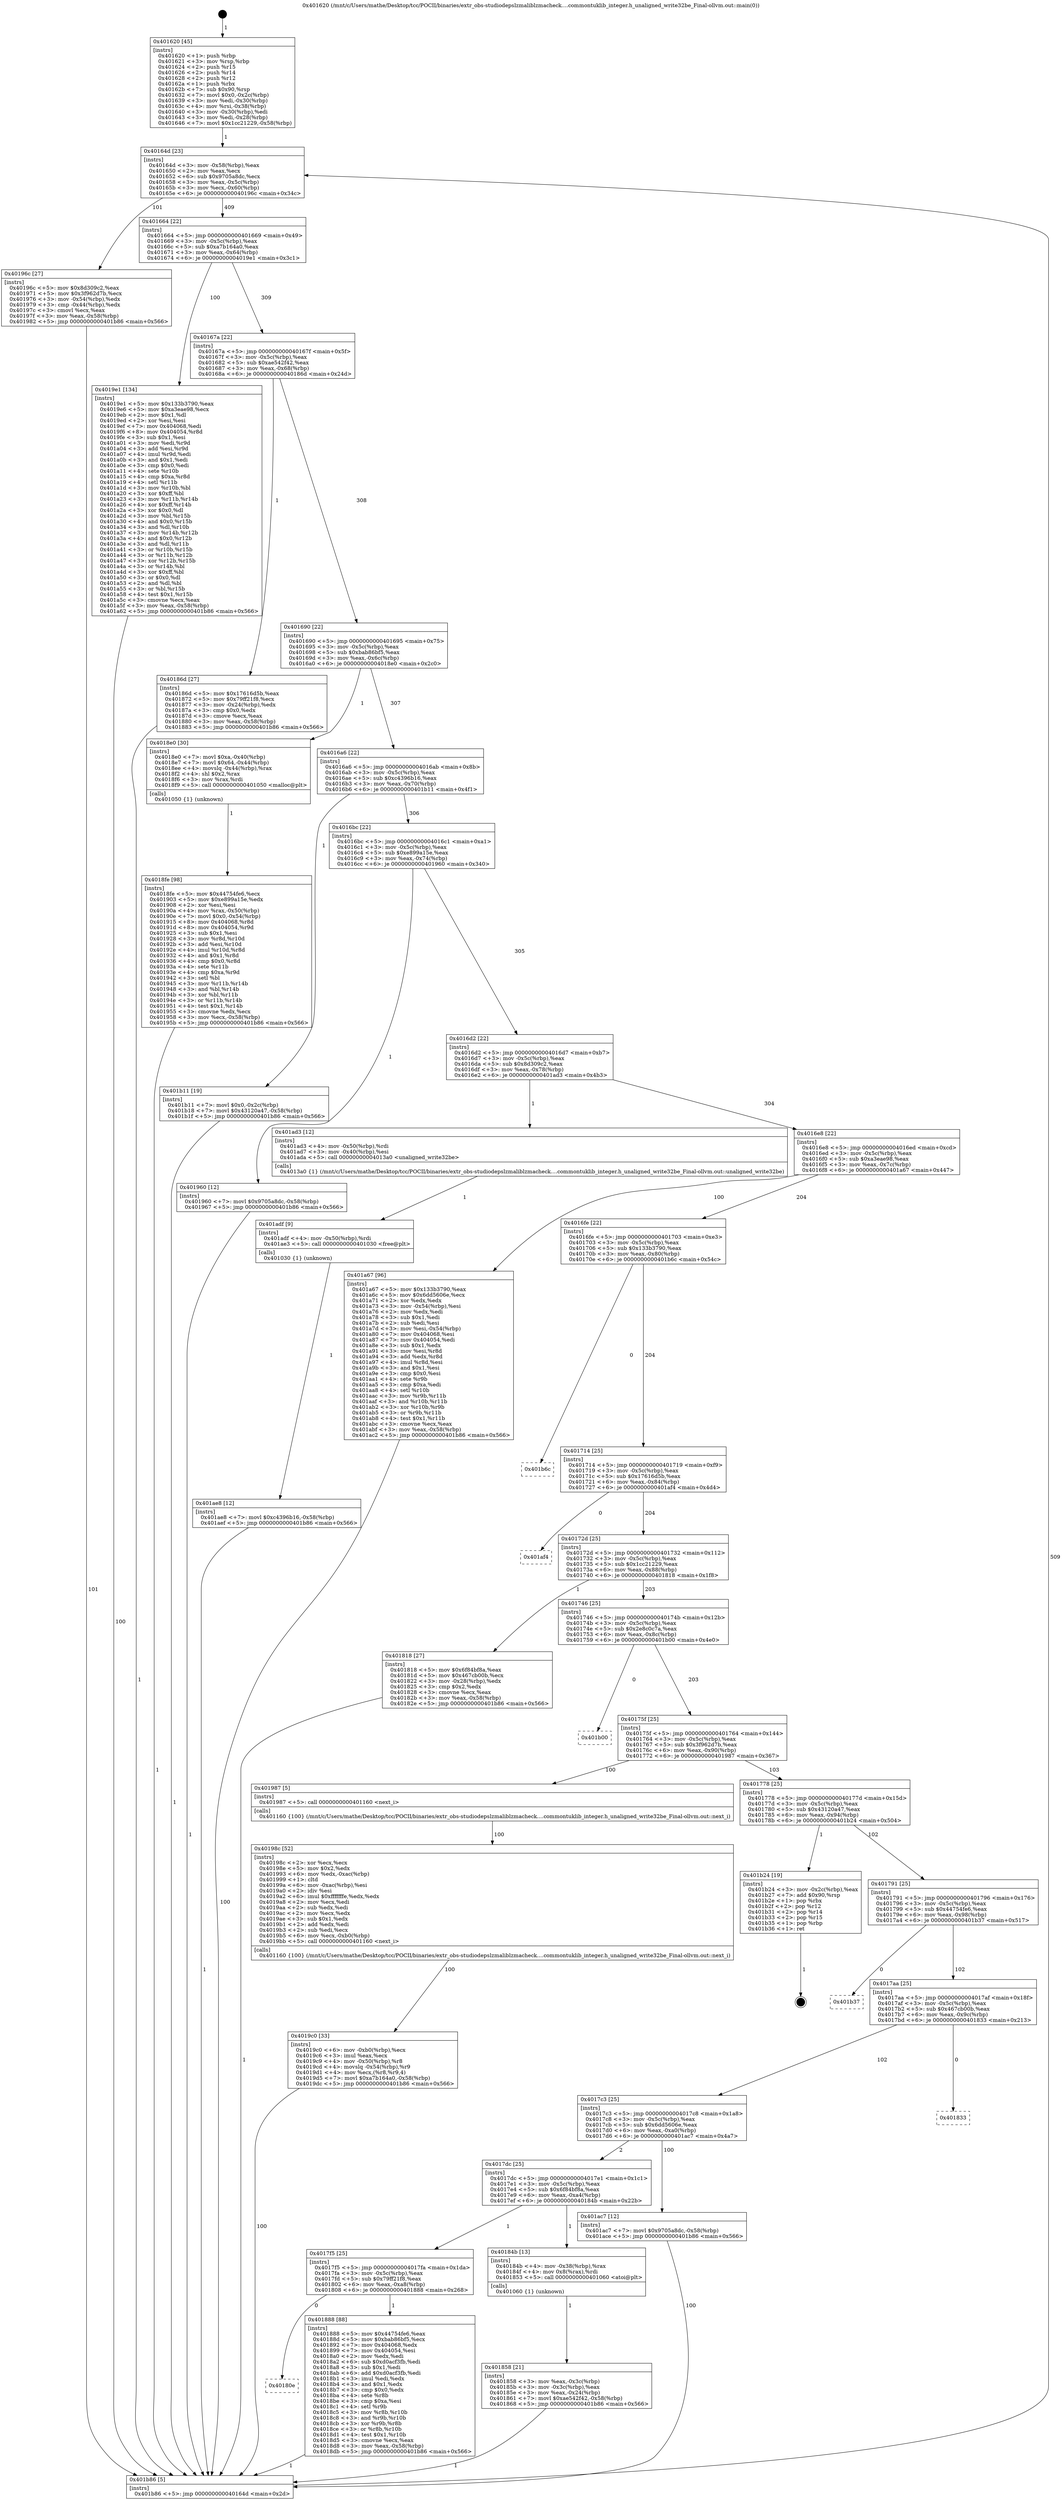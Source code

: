 digraph "0x401620" {
  label = "0x401620 (/mnt/c/Users/mathe/Desktop/tcc/POCII/binaries/extr_obs-studiodepslzmaliblzmacheck....commontuklib_integer.h_unaligned_write32be_Final-ollvm.out::main(0))"
  labelloc = "t"
  node[shape=record]

  Entry [label="",width=0.3,height=0.3,shape=circle,fillcolor=black,style=filled]
  "0x40164d" [label="{
     0x40164d [23]\l
     | [instrs]\l
     &nbsp;&nbsp;0x40164d \<+3\>: mov -0x58(%rbp),%eax\l
     &nbsp;&nbsp;0x401650 \<+2\>: mov %eax,%ecx\l
     &nbsp;&nbsp;0x401652 \<+6\>: sub $0x9705a8dc,%ecx\l
     &nbsp;&nbsp;0x401658 \<+3\>: mov %eax,-0x5c(%rbp)\l
     &nbsp;&nbsp;0x40165b \<+3\>: mov %ecx,-0x60(%rbp)\l
     &nbsp;&nbsp;0x40165e \<+6\>: je 000000000040196c \<main+0x34c\>\l
  }"]
  "0x40196c" [label="{
     0x40196c [27]\l
     | [instrs]\l
     &nbsp;&nbsp;0x40196c \<+5\>: mov $0x8d309c2,%eax\l
     &nbsp;&nbsp;0x401971 \<+5\>: mov $0x3f962d7b,%ecx\l
     &nbsp;&nbsp;0x401976 \<+3\>: mov -0x54(%rbp),%edx\l
     &nbsp;&nbsp;0x401979 \<+3\>: cmp -0x44(%rbp),%edx\l
     &nbsp;&nbsp;0x40197c \<+3\>: cmovl %ecx,%eax\l
     &nbsp;&nbsp;0x40197f \<+3\>: mov %eax,-0x58(%rbp)\l
     &nbsp;&nbsp;0x401982 \<+5\>: jmp 0000000000401b86 \<main+0x566\>\l
  }"]
  "0x401664" [label="{
     0x401664 [22]\l
     | [instrs]\l
     &nbsp;&nbsp;0x401664 \<+5\>: jmp 0000000000401669 \<main+0x49\>\l
     &nbsp;&nbsp;0x401669 \<+3\>: mov -0x5c(%rbp),%eax\l
     &nbsp;&nbsp;0x40166c \<+5\>: sub $0xa7b164a0,%eax\l
     &nbsp;&nbsp;0x401671 \<+3\>: mov %eax,-0x64(%rbp)\l
     &nbsp;&nbsp;0x401674 \<+6\>: je 00000000004019e1 \<main+0x3c1\>\l
  }"]
  Exit [label="",width=0.3,height=0.3,shape=circle,fillcolor=black,style=filled,peripheries=2]
  "0x4019e1" [label="{
     0x4019e1 [134]\l
     | [instrs]\l
     &nbsp;&nbsp;0x4019e1 \<+5\>: mov $0x133b3790,%eax\l
     &nbsp;&nbsp;0x4019e6 \<+5\>: mov $0xa3eae98,%ecx\l
     &nbsp;&nbsp;0x4019eb \<+2\>: mov $0x1,%dl\l
     &nbsp;&nbsp;0x4019ed \<+2\>: xor %esi,%esi\l
     &nbsp;&nbsp;0x4019ef \<+7\>: mov 0x404068,%edi\l
     &nbsp;&nbsp;0x4019f6 \<+8\>: mov 0x404054,%r8d\l
     &nbsp;&nbsp;0x4019fe \<+3\>: sub $0x1,%esi\l
     &nbsp;&nbsp;0x401a01 \<+3\>: mov %edi,%r9d\l
     &nbsp;&nbsp;0x401a04 \<+3\>: add %esi,%r9d\l
     &nbsp;&nbsp;0x401a07 \<+4\>: imul %r9d,%edi\l
     &nbsp;&nbsp;0x401a0b \<+3\>: and $0x1,%edi\l
     &nbsp;&nbsp;0x401a0e \<+3\>: cmp $0x0,%edi\l
     &nbsp;&nbsp;0x401a11 \<+4\>: sete %r10b\l
     &nbsp;&nbsp;0x401a15 \<+4\>: cmp $0xa,%r8d\l
     &nbsp;&nbsp;0x401a19 \<+4\>: setl %r11b\l
     &nbsp;&nbsp;0x401a1d \<+3\>: mov %r10b,%bl\l
     &nbsp;&nbsp;0x401a20 \<+3\>: xor $0xff,%bl\l
     &nbsp;&nbsp;0x401a23 \<+3\>: mov %r11b,%r14b\l
     &nbsp;&nbsp;0x401a26 \<+4\>: xor $0xff,%r14b\l
     &nbsp;&nbsp;0x401a2a \<+3\>: xor $0x0,%dl\l
     &nbsp;&nbsp;0x401a2d \<+3\>: mov %bl,%r15b\l
     &nbsp;&nbsp;0x401a30 \<+4\>: and $0x0,%r15b\l
     &nbsp;&nbsp;0x401a34 \<+3\>: and %dl,%r10b\l
     &nbsp;&nbsp;0x401a37 \<+3\>: mov %r14b,%r12b\l
     &nbsp;&nbsp;0x401a3a \<+4\>: and $0x0,%r12b\l
     &nbsp;&nbsp;0x401a3e \<+3\>: and %dl,%r11b\l
     &nbsp;&nbsp;0x401a41 \<+3\>: or %r10b,%r15b\l
     &nbsp;&nbsp;0x401a44 \<+3\>: or %r11b,%r12b\l
     &nbsp;&nbsp;0x401a47 \<+3\>: xor %r12b,%r15b\l
     &nbsp;&nbsp;0x401a4a \<+3\>: or %r14b,%bl\l
     &nbsp;&nbsp;0x401a4d \<+3\>: xor $0xff,%bl\l
     &nbsp;&nbsp;0x401a50 \<+3\>: or $0x0,%dl\l
     &nbsp;&nbsp;0x401a53 \<+2\>: and %dl,%bl\l
     &nbsp;&nbsp;0x401a55 \<+3\>: or %bl,%r15b\l
     &nbsp;&nbsp;0x401a58 \<+4\>: test $0x1,%r15b\l
     &nbsp;&nbsp;0x401a5c \<+3\>: cmovne %ecx,%eax\l
     &nbsp;&nbsp;0x401a5f \<+3\>: mov %eax,-0x58(%rbp)\l
     &nbsp;&nbsp;0x401a62 \<+5\>: jmp 0000000000401b86 \<main+0x566\>\l
  }"]
  "0x40167a" [label="{
     0x40167a [22]\l
     | [instrs]\l
     &nbsp;&nbsp;0x40167a \<+5\>: jmp 000000000040167f \<main+0x5f\>\l
     &nbsp;&nbsp;0x40167f \<+3\>: mov -0x5c(%rbp),%eax\l
     &nbsp;&nbsp;0x401682 \<+5\>: sub $0xae542f42,%eax\l
     &nbsp;&nbsp;0x401687 \<+3\>: mov %eax,-0x68(%rbp)\l
     &nbsp;&nbsp;0x40168a \<+6\>: je 000000000040186d \<main+0x24d\>\l
  }"]
  "0x401ae8" [label="{
     0x401ae8 [12]\l
     | [instrs]\l
     &nbsp;&nbsp;0x401ae8 \<+7\>: movl $0xc4396b16,-0x58(%rbp)\l
     &nbsp;&nbsp;0x401aef \<+5\>: jmp 0000000000401b86 \<main+0x566\>\l
  }"]
  "0x40186d" [label="{
     0x40186d [27]\l
     | [instrs]\l
     &nbsp;&nbsp;0x40186d \<+5\>: mov $0x17616d5b,%eax\l
     &nbsp;&nbsp;0x401872 \<+5\>: mov $0x79ff21f8,%ecx\l
     &nbsp;&nbsp;0x401877 \<+3\>: mov -0x24(%rbp),%edx\l
     &nbsp;&nbsp;0x40187a \<+3\>: cmp $0x0,%edx\l
     &nbsp;&nbsp;0x40187d \<+3\>: cmove %ecx,%eax\l
     &nbsp;&nbsp;0x401880 \<+3\>: mov %eax,-0x58(%rbp)\l
     &nbsp;&nbsp;0x401883 \<+5\>: jmp 0000000000401b86 \<main+0x566\>\l
  }"]
  "0x401690" [label="{
     0x401690 [22]\l
     | [instrs]\l
     &nbsp;&nbsp;0x401690 \<+5\>: jmp 0000000000401695 \<main+0x75\>\l
     &nbsp;&nbsp;0x401695 \<+3\>: mov -0x5c(%rbp),%eax\l
     &nbsp;&nbsp;0x401698 \<+5\>: sub $0xbab86bf5,%eax\l
     &nbsp;&nbsp;0x40169d \<+3\>: mov %eax,-0x6c(%rbp)\l
     &nbsp;&nbsp;0x4016a0 \<+6\>: je 00000000004018e0 \<main+0x2c0\>\l
  }"]
  "0x401adf" [label="{
     0x401adf [9]\l
     | [instrs]\l
     &nbsp;&nbsp;0x401adf \<+4\>: mov -0x50(%rbp),%rdi\l
     &nbsp;&nbsp;0x401ae3 \<+5\>: call 0000000000401030 \<free@plt\>\l
     | [calls]\l
     &nbsp;&nbsp;0x401030 \{1\} (unknown)\l
  }"]
  "0x4018e0" [label="{
     0x4018e0 [30]\l
     | [instrs]\l
     &nbsp;&nbsp;0x4018e0 \<+7\>: movl $0xa,-0x40(%rbp)\l
     &nbsp;&nbsp;0x4018e7 \<+7\>: movl $0x64,-0x44(%rbp)\l
     &nbsp;&nbsp;0x4018ee \<+4\>: movslq -0x44(%rbp),%rax\l
     &nbsp;&nbsp;0x4018f2 \<+4\>: shl $0x2,%rax\l
     &nbsp;&nbsp;0x4018f6 \<+3\>: mov %rax,%rdi\l
     &nbsp;&nbsp;0x4018f9 \<+5\>: call 0000000000401050 \<malloc@plt\>\l
     | [calls]\l
     &nbsp;&nbsp;0x401050 \{1\} (unknown)\l
  }"]
  "0x4016a6" [label="{
     0x4016a6 [22]\l
     | [instrs]\l
     &nbsp;&nbsp;0x4016a6 \<+5\>: jmp 00000000004016ab \<main+0x8b\>\l
     &nbsp;&nbsp;0x4016ab \<+3\>: mov -0x5c(%rbp),%eax\l
     &nbsp;&nbsp;0x4016ae \<+5\>: sub $0xc4396b16,%eax\l
     &nbsp;&nbsp;0x4016b3 \<+3\>: mov %eax,-0x70(%rbp)\l
     &nbsp;&nbsp;0x4016b6 \<+6\>: je 0000000000401b11 \<main+0x4f1\>\l
  }"]
  "0x4019c0" [label="{
     0x4019c0 [33]\l
     | [instrs]\l
     &nbsp;&nbsp;0x4019c0 \<+6\>: mov -0xb0(%rbp),%ecx\l
     &nbsp;&nbsp;0x4019c6 \<+3\>: imul %eax,%ecx\l
     &nbsp;&nbsp;0x4019c9 \<+4\>: mov -0x50(%rbp),%r8\l
     &nbsp;&nbsp;0x4019cd \<+4\>: movslq -0x54(%rbp),%r9\l
     &nbsp;&nbsp;0x4019d1 \<+4\>: mov %ecx,(%r8,%r9,4)\l
     &nbsp;&nbsp;0x4019d5 \<+7\>: movl $0xa7b164a0,-0x58(%rbp)\l
     &nbsp;&nbsp;0x4019dc \<+5\>: jmp 0000000000401b86 \<main+0x566\>\l
  }"]
  "0x401b11" [label="{
     0x401b11 [19]\l
     | [instrs]\l
     &nbsp;&nbsp;0x401b11 \<+7\>: movl $0x0,-0x2c(%rbp)\l
     &nbsp;&nbsp;0x401b18 \<+7\>: movl $0x43120a47,-0x58(%rbp)\l
     &nbsp;&nbsp;0x401b1f \<+5\>: jmp 0000000000401b86 \<main+0x566\>\l
  }"]
  "0x4016bc" [label="{
     0x4016bc [22]\l
     | [instrs]\l
     &nbsp;&nbsp;0x4016bc \<+5\>: jmp 00000000004016c1 \<main+0xa1\>\l
     &nbsp;&nbsp;0x4016c1 \<+3\>: mov -0x5c(%rbp),%eax\l
     &nbsp;&nbsp;0x4016c4 \<+5\>: sub $0xe899a15e,%eax\l
     &nbsp;&nbsp;0x4016c9 \<+3\>: mov %eax,-0x74(%rbp)\l
     &nbsp;&nbsp;0x4016cc \<+6\>: je 0000000000401960 \<main+0x340\>\l
  }"]
  "0x40198c" [label="{
     0x40198c [52]\l
     | [instrs]\l
     &nbsp;&nbsp;0x40198c \<+2\>: xor %ecx,%ecx\l
     &nbsp;&nbsp;0x40198e \<+5\>: mov $0x2,%edx\l
     &nbsp;&nbsp;0x401993 \<+6\>: mov %edx,-0xac(%rbp)\l
     &nbsp;&nbsp;0x401999 \<+1\>: cltd\l
     &nbsp;&nbsp;0x40199a \<+6\>: mov -0xac(%rbp),%esi\l
     &nbsp;&nbsp;0x4019a0 \<+2\>: idiv %esi\l
     &nbsp;&nbsp;0x4019a2 \<+6\>: imul $0xfffffffe,%edx,%edx\l
     &nbsp;&nbsp;0x4019a8 \<+2\>: mov %ecx,%edi\l
     &nbsp;&nbsp;0x4019aa \<+2\>: sub %edx,%edi\l
     &nbsp;&nbsp;0x4019ac \<+2\>: mov %ecx,%edx\l
     &nbsp;&nbsp;0x4019ae \<+3\>: sub $0x1,%edx\l
     &nbsp;&nbsp;0x4019b1 \<+2\>: add %edx,%edi\l
     &nbsp;&nbsp;0x4019b3 \<+2\>: sub %edi,%ecx\l
     &nbsp;&nbsp;0x4019b5 \<+6\>: mov %ecx,-0xb0(%rbp)\l
     &nbsp;&nbsp;0x4019bb \<+5\>: call 0000000000401160 \<next_i\>\l
     | [calls]\l
     &nbsp;&nbsp;0x401160 \{100\} (/mnt/c/Users/mathe/Desktop/tcc/POCII/binaries/extr_obs-studiodepslzmaliblzmacheck....commontuklib_integer.h_unaligned_write32be_Final-ollvm.out::next_i)\l
  }"]
  "0x401960" [label="{
     0x401960 [12]\l
     | [instrs]\l
     &nbsp;&nbsp;0x401960 \<+7\>: movl $0x9705a8dc,-0x58(%rbp)\l
     &nbsp;&nbsp;0x401967 \<+5\>: jmp 0000000000401b86 \<main+0x566\>\l
  }"]
  "0x4016d2" [label="{
     0x4016d2 [22]\l
     | [instrs]\l
     &nbsp;&nbsp;0x4016d2 \<+5\>: jmp 00000000004016d7 \<main+0xb7\>\l
     &nbsp;&nbsp;0x4016d7 \<+3\>: mov -0x5c(%rbp),%eax\l
     &nbsp;&nbsp;0x4016da \<+5\>: sub $0x8d309c2,%eax\l
     &nbsp;&nbsp;0x4016df \<+3\>: mov %eax,-0x78(%rbp)\l
     &nbsp;&nbsp;0x4016e2 \<+6\>: je 0000000000401ad3 \<main+0x4b3\>\l
  }"]
  "0x4018fe" [label="{
     0x4018fe [98]\l
     | [instrs]\l
     &nbsp;&nbsp;0x4018fe \<+5\>: mov $0x44754fe6,%ecx\l
     &nbsp;&nbsp;0x401903 \<+5\>: mov $0xe899a15e,%edx\l
     &nbsp;&nbsp;0x401908 \<+2\>: xor %esi,%esi\l
     &nbsp;&nbsp;0x40190a \<+4\>: mov %rax,-0x50(%rbp)\l
     &nbsp;&nbsp;0x40190e \<+7\>: movl $0x0,-0x54(%rbp)\l
     &nbsp;&nbsp;0x401915 \<+8\>: mov 0x404068,%r8d\l
     &nbsp;&nbsp;0x40191d \<+8\>: mov 0x404054,%r9d\l
     &nbsp;&nbsp;0x401925 \<+3\>: sub $0x1,%esi\l
     &nbsp;&nbsp;0x401928 \<+3\>: mov %r8d,%r10d\l
     &nbsp;&nbsp;0x40192b \<+3\>: add %esi,%r10d\l
     &nbsp;&nbsp;0x40192e \<+4\>: imul %r10d,%r8d\l
     &nbsp;&nbsp;0x401932 \<+4\>: and $0x1,%r8d\l
     &nbsp;&nbsp;0x401936 \<+4\>: cmp $0x0,%r8d\l
     &nbsp;&nbsp;0x40193a \<+4\>: sete %r11b\l
     &nbsp;&nbsp;0x40193e \<+4\>: cmp $0xa,%r9d\l
     &nbsp;&nbsp;0x401942 \<+3\>: setl %bl\l
     &nbsp;&nbsp;0x401945 \<+3\>: mov %r11b,%r14b\l
     &nbsp;&nbsp;0x401948 \<+3\>: and %bl,%r14b\l
     &nbsp;&nbsp;0x40194b \<+3\>: xor %bl,%r11b\l
     &nbsp;&nbsp;0x40194e \<+3\>: or %r11b,%r14b\l
     &nbsp;&nbsp;0x401951 \<+4\>: test $0x1,%r14b\l
     &nbsp;&nbsp;0x401955 \<+3\>: cmovne %edx,%ecx\l
     &nbsp;&nbsp;0x401958 \<+3\>: mov %ecx,-0x58(%rbp)\l
     &nbsp;&nbsp;0x40195b \<+5\>: jmp 0000000000401b86 \<main+0x566\>\l
  }"]
  "0x401ad3" [label="{
     0x401ad3 [12]\l
     | [instrs]\l
     &nbsp;&nbsp;0x401ad3 \<+4\>: mov -0x50(%rbp),%rdi\l
     &nbsp;&nbsp;0x401ad7 \<+3\>: mov -0x40(%rbp),%esi\l
     &nbsp;&nbsp;0x401ada \<+5\>: call 00000000004013a0 \<unaligned_write32be\>\l
     | [calls]\l
     &nbsp;&nbsp;0x4013a0 \{1\} (/mnt/c/Users/mathe/Desktop/tcc/POCII/binaries/extr_obs-studiodepslzmaliblzmacheck....commontuklib_integer.h_unaligned_write32be_Final-ollvm.out::unaligned_write32be)\l
  }"]
  "0x4016e8" [label="{
     0x4016e8 [22]\l
     | [instrs]\l
     &nbsp;&nbsp;0x4016e8 \<+5\>: jmp 00000000004016ed \<main+0xcd\>\l
     &nbsp;&nbsp;0x4016ed \<+3\>: mov -0x5c(%rbp),%eax\l
     &nbsp;&nbsp;0x4016f0 \<+5\>: sub $0xa3eae98,%eax\l
     &nbsp;&nbsp;0x4016f5 \<+3\>: mov %eax,-0x7c(%rbp)\l
     &nbsp;&nbsp;0x4016f8 \<+6\>: je 0000000000401a67 \<main+0x447\>\l
  }"]
  "0x40180e" [label="{
     0x40180e\l
  }", style=dashed]
  "0x401a67" [label="{
     0x401a67 [96]\l
     | [instrs]\l
     &nbsp;&nbsp;0x401a67 \<+5\>: mov $0x133b3790,%eax\l
     &nbsp;&nbsp;0x401a6c \<+5\>: mov $0x6dd5606e,%ecx\l
     &nbsp;&nbsp;0x401a71 \<+2\>: xor %edx,%edx\l
     &nbsp;&nbsp;0x401a73 \<+3\>: mov -0x54(%rbp),%esi\l
     &nbsp;&nbsp;0x401a76 \<+2\>: mov %edx,%edi\l
     &nbsp;&nbsp;0x401a78 \<+3\>: sub $0x1,%edi\l
     &nbsp;&nbsp;0x401a7b \<+2\>: sub %edi,%esi\l
     &nbsp;&nbsp;0x401a7d \<+3\>: mov %esi,-0x54(%rbp)\l
     &nbsp;&nbsp;0x401a80 \<+7\>: mov 0x404068,%esi\l
     &nbsp;&nbsp;0x401a87 \<+7\>: mov 0x404054,%edi\l
     &nbsp;&nbsp;0x401a8e \<+3\>: sub $0x1,%edx\l
     &nbsp;&nbsp;0x401a91 \<+3\>: mov %esi,%r8d\l
     &nbsp;&nbsp;0x401a94 \<+3\>: add %edx,%r8d\l
     &nbsp;&nbsp;0x401a97 \<+4\>: imul %r8d,%esi\l
     &nbsp;&nbsp;0x401a9b \<+3\>: and $0x1,%esi\l
     &nbsp;&nbsp;0x401a9e \<+3\>: cmp $0x0,%esi\l
     &nbsp;&nbsp;0x401aa1 \<+4\>: sete %r9b\l
     &nbsp;&nbsp;0x401aa5 \<+3\>: cmp $0xa,%edi\l
     &nbsp;&nbsp;0x401aa8 \<+4\>: setl %r10b\l
     &nbsp;&nbsp;0x401aac \<+3\>: mov %r9b,%r11b\l
     &nbsp;&nbsp;0x401aaf \<+3\>: and %r10b,%r11b\l
     &nbsp;&nbsp;0x401ab2 \<+3\>: xor %r10b,%r9b\l
     &nbsp;&nbsp;0x401ab5 \<+3\>: or %r9b,%r11b\l
     &nbsp;&nbsp;0x401ab8 \<+4\>: test $0x1,%r11b\l
     &nbsp;&nbsp;0x401abc \<+3\>: cmovne %ecx,%eax\l
     &nbsp;&nbsp;0x401abf \<+3\>: mov %eax,-0x58(%rbp)\l
     &nbsp;&nbsp;0x401ac2 \<+5\>: jmp 0000000000401b86 \<main+0x566\>\l
  }"]
  "0x4016fe" [label="{
     0x4016fe [22]\l
     | [instrs]\l
     &nbsp;&nbsp;0x4016fe \<+5\>: jmp 0000000000401703 \<main+0xe3\>\l
     &nbsp;&nbsp;0x401703 \<+3\>: mov -0x5c(%rbp),%eax\l
     &nbsp;&nbsp;0x401706 \<+5\>: sub $0x133b3790,%eax\l
     &nbsp;&nbsp;0x40170b \<+3\>: mov %eax,-0x80(%rbp)\l
     &nbsp;&nbsp;0x40170e \<+6\>: je 0000000000401b6c \<main+0x54c\>\l
  }"]
  "0x401888" [label="{
     0x401888 [88]\l
     | [instrs]\l
     &nbsp;&nbsp;0x401888 \<+5\>: mov $0x44754fe6,%eax\l
     &nbsp;&nbsp;0x40188d \<+5\>: mov $0xbab86bf5,%ecx\l
     &nbsp;&nbsp;0x401892 \<+7\>: mov 0x404068,%edx\l
     &nbsp;&nbsp;0x401899 \<+7\>: mov 0x404054,%esi\l
     &nbsp;&nbsp;0x4018a0 \<+2\>: mov %edx,%edi\l
     &nbsp;&nbsp;0x4018a2 \<+6\>: sub $0xd0acf3fb,%edi\l
     &nbsp;&nbsp;0x4018a8 \<+3\>: sub $0x1,%edi\l
     &nbsp;&nbsp;0x4018ab \<+6\>: add $0xd0acf3fb,%edi\l
     &nbsp;&nbsp;0x4018b1 \<+3\>: imul %edi,%edx\l
     &nbsp;&nbsp;0x4018b4 \<+3\>: and $0x1,%edx\l
     &nbsp;&nbsp;0x4018b7 \<+3\>: cmp $0x0,%edx\l
     &nbsp;&nbsp;0x4018ba \<+4\>: sete %r8b\l
     &nbsp;&nbsp;0x4018be \<+3\>: cmp $0xa,%esi\l
     &nbsp;&nbsp;0x4018c1 \<+4\>: setl %r9b\l
     &nbsp;&nbsp;0x4018c5 \<+3\>: mov %r8b,%r10b\l
     &nbsp;&nbsp;0x4018c8 \<+3\>: and %r9b,%r10b\l
     &nbsp;&nbsp;0x4018cb \<+3\>: xor %r9b,%r8b\l
     &nbsp;&nbsp;0x4018ce \<+3\>: or %r8b,%r10b\l
     &nbsp;&nbsp;0x4018d1 \<+4\>: test $0x1,%r10b\l
     &nbsp;&nbsp;0x4018d5 \<+3\>: cmovne %ecx,%eax\l
     &nbsp;&nbsp;0x4018d8 \<+3\>: mov %eax,-0x58(%rbp)\l
     &nbsp;&nbsp;0x4018db \<+5\>: jmp 0000000000401b86 \<main+0x566\>\l
  }"]
  "0x401b6c" [label="{
     0x401b6c\l
  }", style=dashed]
  "0x401714" [label="{
     0x401714 [25]\l
     | [instrs]\l
     &nbsp;&nbsp;0x401714 \<+5\>: jmp 0000000000401719 \<main+0xf9\>\l
     &nbsp;&nbsp;0x401719 \<+3\>: mov -0x5c(%rbp),%eax\l
     &nbsp;&nbsp;0x40171c \<+5\>: sub $0x17616d5b,%eax\l
     &nbsp;&nbsp;0x401721 \<+6\>: mov %eax,-0x84(%rbp)\l
     &nbsp;&nbsp;0x401727 \<+6\>: je 0000000000401af4 \<main+0x4d4\>\l
  }"]
  "0x401858" [label="{
     0x401858 [21]\l
     | [instrs]\l
     &nbsp;&nbsp;0x401858 \<+3\>: mov %eax,-0x3c(%rbp)\l
     &nbsp;&nbsp;0x40185b \<+3\>: mov -0x3c(%rbp),%eax\l
     &nbsp;&nbsp;0x40185e \<+3\>: mov %eax,-0x24(%rbp)\l
     &nbsp;&nbsp;0x401861 \<+7\>: movl $0xae542f42,-0x58(%rbp)\l
     &nbsp;&nbsp;0x401868 \<+5\>: jmp 0000000000401b86 \<main+0x566\>\l
  }"]
  "0x401af4" [label="{
     0x401af4\l
  }", style=dashed]
  "0x40172d" [label="{
     0x40172d [25]\l
     | [instrs]\l
     &nbsp;&nbsp;0x40172d \<+5\>: jmp 0000000000401732 \<main+0x112\>\l
     &nbsp;&nbsp;0x401732 \<+3\>: mov -0x5c(%rbp),%eax\l
     &nbsp;&nbsp;0x401735 \<+5\>: sub $0x1cc21229,%eax\l
     &nbsp;&nbsp;0x40173a \<+6\>: mov %eax,-0x88(%rbp)\l
     &nbsp;&nbsp;0x401740 \<+6\>: je 0000000000401818 \<main+0x1f8\>\l
  }"]
  "0x4017f5" [label="{
     0x4017f5 [25]\l
     | [instrs]\l
     &nbsp;&nbsp;0x4017f5 \<+5\>: jmp 00000000004017fa \<main+0x1da\>\l
     &nbsp;&nbsp;0x4017fa \<+3\>: mov -0x5c(%rbp),%eax\l
     &nbsp;&nbsp;0x4017fd \<+5\>: sub $0x79ff21f8,%eax\l
     &nbsp;&nbsp;0x401802 \<+6\>: mov %eax,-0xa8(%rbp)\l
     &nbsp;&nbsp;0x401808 \<+6\>: je 0000000000401888 \<main+0x268\>\l
  }"]
  "0x401818" [label="{
     0x401818 [27]\l
     | [instrs]\l
     &nbsp;&nbsp;0x401818 \<+5\>: mov $0x6f84bf8a,%eax\l
     &nbsp;&nbsp;0x40181d \<+5\>: mov $0x467cb00b,%ecx\l
     &nbsp;&nbsp;0x401822 \<+3\>: mov -0x28(%rbp),%edx\l
     &nbsp;&nbsp;0x401825 \<+3\>: cmp $0x2,%edx\l
     &nbsp;&nbsp;0x401828 \<+3\>: cmovne %ecx,%eax\l
     &nbsp;&nbsp;0x40182b \<+3\>: mov %eax,-0x58(%rbp)\l
     &nbsp;&nbsp;0x40182e \<+5\>: jmp 0000000000401b86 \<main+0x566\>\l
  }"]
  "0x401746" [label="{
     0x401746 [25]\l
     | [instrs]\l
     &nbsp;&nbsp;0x401746 \<+5\>: jmp 000000000040174b \<main+0x12b\>\l
     &nbsp;&nbsp;0x40174b \<+3\>: mov -0x5c(%rbp),%eax\l
     &nbsp;&nbsp;0x40174e \<+5\>: sub $0x2e8c0c7a,%eax\l
     &nbsp;&nbsp;0x401753 \<+6\>: mov %eax,-0x8c(%rbp)\l
     &nbsp;&nbsp;0x401759 \<+6\>: je 0000000000401b00 \<main+0x4e0\>\l
  }"]
  "0x401b86" [label="{
     0x401b86 [5]\l
     | [instrs]\l
     &nbsp;&nbsp;0x401b86 \<+5\>: jmp 000000000040164d \<main+0x2d\>\l
  }"]
  "0x401620" [label="{
     0x401620 [45]\l
     | [instrs]\l
     &nbsp;&nbsp;0x401620 \<+1\>: push %rbp\l
     &nbsp;&nbsp;0x401621 \<+3\>: mov %rsp,%rbp\l
     &nbsp;&nbsp;0x401624 \<+2\>: push %r15\l
     &nbsp;&nbsp;0x401626 \<+2\>: push %r14\l
     &nbsp;&nbsp;0x401628 \<+2\>: push %r12\l
     &nbsp;&nbsp;0x40162a \<+1\>: push %rbx\l
     &nbsp;&nbsp;0x40162b \<+7\>: sub $0x90,%rsp\l
     &nbsp;&nbsp;0x401632 \<+7\>: movl $0x0,-0x2c(%rbp)\l
     &nbsp;&nbsp;0x401639 \<+3\>: mov %edi,-0x30(%rbp)\l
     &nbsp;&nbsp;0x40163c \<+4\>: mov %rsi,-0x38(%rbp)\l
     &nbsp;&nbsp;0x401640 \<+3\>: mov -0x30(%rbp),%edi\l
     &nbsp;&nbsp;0x401643 \<+3\>: mov %edi,-0x28(%rbp)\l
     &nbsp;&nbsp;0x401646 \<+7\>: movl $0x1cc21229,-0x58(%rbp)\l
  }"]
  "0x40184b" [label="{
     0x40184b [13]\l
     | [instrs]\l
     &nbsp;&nbsp;0x40184b \<+4\>: mov -0x38(%rbp),%rax\l
     &nbsp;&nbsp;0x40184f \<+4\>: mov 0x8(%rax),%rdi\l
     &nbsp;&nbsp;0x401853 \<+5\>: call 0000000000401060 \<atoi@plt\>\l
     | [calls]\l
     &nbsp;&nbsp;0x401060 \{1\} (unknown)\l
  }"]
  "0x401b00" [label="{
     0x401b00\l
  }", style=dashed]
  "0x40175f" [label="{
     0x40175f [25]\l
     | [instrs]\l
     &nbsp;&nbsp;0x40175f \<+5\>: jmp 0000000000401764 \<main+0x144\>\l
     &nbsp;&nbsp;0x401764 \<+3\>: mov -0x5c(%rbp),%eax\l
     &nbsp;&nbsp;0x401767 \<+5\>: sub $0x3f962d7b,%eax\l
     &nbsp;&nbsp;0x40176c \<+6\>: mov %eax,-0x90(%rbp)\l
     &nbsp;&nbsp;0x401772 \<+6\>: je 0000000000401987 \<main+0x367\>\l
  }"]
  "0x4017dc" [label="{
     0x4017dc [25]\l
     | [instrs]\l
     &nbsp;&nbsp;0x4017dc \<+5\>: jmp 00000000004017e1 \<main+0x1c1\>\l
     &nbsp;&nbsp;0x4017e1 \<+3\>: mov -0x5c(%rbp),%eax\l
     &nbsp;&nbsp;0x4017e4 \<+5\>: sub $0x6f84bf8a,%eax\l
     &nbsp;&nbsp;0x4017e9 \<+6\>: mov %eax,-0xa4(%rbp)\l
     &nbsp;&nbsp;0x4017ef \<+6\>: je 000000000040184b \<main+0x22b\>\l
  }"]
  "0x401987" [label="{
     0x401987 [5]\l
     | [instrs]\l
     &nbsp;&nbsp;0x401987 \<+5\>: call 0000000000401160 \<next_i\>\l
     | [calls]\l
     &nbsp;&nbsp;0x401160 \{100\} (/mnt/c/Users/mathe/Desktop/tcc/POCII/binaries/extr_obs-studiodepslzmaliblzmacheck....commontuklib_integer.h_unaligned_write32be_Final-ollvm.out::next_i)\l
  }"]
  "0x401778" [label="{
     0x401778 [25]\l
     | [instrs]\l
     &nbsp;&nbsp;0x401778 \<+5\>: jmp 000000000040177d \<main+0x15d\>\l
     &nbsp;&nbsp;0x40177d \<+3\>: mov -0x5c(%rbp),%eax\l
     &nbsp;&nbsp;0x401780 \<+5\>: sub $0x43120a47,%eax\l
     &nbsp;&nbsp;0x401785 \<+6\>: mov %eax,-0x94(%rbp)\l
     &nbsp;&nbsp;0x40178b \<+6\>: je 0000000000401b24 \<main+0x504\>\l
  }"]
  "0x401ac7" [label="{
     0x401ac7 [12]\l
     | [instrs]\l
     &nbsp;&nbsp;0x401ac7 \<+7\>: movl $0x9705a8dc,-0x58(%rbp)\l
     &nbsp;&nbsp;0x401ace \<+5\>: jmp 0000000000401b86 \<main+0x566\>\l
  }"]
  "0x401b24" [label="{
     0x401b24 [19]\l
     | [instrs]\l
     &nbsp;&nbsp;0x401b24 \<+3\>: mov -0x2c(%rbp),%eax\l
     &nbsp;&nbsp;0x401b27 \<+7\>: add $0x90,%rsp\l
     &nbsp;&nbsp;0x401b2e \<+1\>: pop %rbx\l
     &nbsp;&nbsp;0x401b2f \<+2\>: pop %r12\l
     &nbsp;&nbsp;0x401b31 \<+2\>: pop %r14\l
     &nbsp;&nbsp;0x401b33 \<+2\>: pop %r15\l
     &nbsp;&nbsp;0x401b35 \<+1\>: pop %rbp\l
     &nbsp;&nbsp;0x401b36 \<+1\>: ret\l
  }"]
  "0x401791" [label="{
     0x401791 [25]\l
     | [instrs]\l
     &nbsp;&nbsp;0x401791 \<+5\>: jmp 0000000000401796 \<main+0x176\>\l
     &nbsp;&nbsp;0x401796 \<+3\>: mov -0x5c(%rbp),%eax\l
     &nbsp;&nbsp;0x401799 \<+5\>: sub $0x44754fe6,%eax\l
     &nbsp;&nbsp;0x40179e \<+6\>: mov %eax,-0x98(%rbp)\l
     &nbsp;&nbsp;0x4017a4 \<+6\>: je 0000000000401b37 \<main+0x517\>\l
  }"]
  "0x4017c3" [label="{
     0x4017c3 [25]\l
     | [instrs]\l
     &nbsp;&nbsp;0x4017c3 \<+5\>: jmp 00000000004017c8 \<main+0x1a8\>\l
     &nbsp;&nbsp;0x4017c8 \<+3\>: mov -0x5c(%rbp),%eax\l
     &nbsp;&nbsp;0x4017cb \<+5\>: sub $0x6dd5606e,%eax\l
     &nbsp;&nbsp;0x4017d0 \<+6\>: mov %eax,-0xa0(%rbp)\l
     &nbsp;&nbsp;0x4017d6 \<+6\>: je 0000000000401ac7 \<main+0x4a7\>\l
  }"]
  "0x401b37" [label="{
     0x401b37\l
  }", style=dashed]
  "0x4017aa" [label="{
     0x4017aa [25]\l
     | [instrs]\l
     &nbsp;&nbsp;0x4017aa \<+5\>: jmp 00000000004017af \<main+0x18f\>\l
     &nbsp;&nbsp;0x4017af \<+3\>: mov -0x5c(%rbp),%eax\l
     &nbsp;&nbsp;0x4017b2 \<+5\>: sub $0x467cb00b,%eax\l
     &nbsp;&nbsp;0x4017b7 \<+6\>: mov %eax,-0x9c(%rbp)\l
     &nbsp;&nbsp;0x4017bd \<+6\>: je 0000000000401833 \<main+0x213\>\l
  }"]
  "0x401833" [label="{
     0x401833\l
  }", style=dashed]
  Entry -> "0x401620" [label=" 1"]
  "0x40164d" -> "0x40196c" [label=" 101"]
  "0x40164d" -> "0x401664" [label=" 409"]
  "0x401b24" -> Exit [label=" 1"]
  "0x401664" -> "0x4019e1" [label=" 100"]
  "0x401664" -> "0x40167a" [label=" 309"]
  "0x401b11" -> "0x401b86" [label=" 1"]
  "0x40167a" -> "0x40186d" [label=" 1"]
  "0x40167a" -> "0x401690" [label=" 308"]
  "0x401ae8" -> "0x401b86" [label=" 1"]
  "0x401690" -> "0x4018e0" [label=" 1"]
  "0x401690" -> "0x4016a6" [label=" 307"]
  "0x401adf" -> "0x401ae8" [label=" 1"]
  "0x4016a6" -> "0x401b11" [label=" 1"]
  "0x4016a6" -> "0x4016bc" [label=" 306"]
  "0x401ad3" -> "0x401adf" [label=" 1"]
  "0x4016bc" -> "0x401960" [label=" 1"]
  "0x4016bc" -> "0x4016d2" [label=" 305"]
  "0x401ac7" -> "0x401b86" [label=" 100"]
  "0x4016d2" -> "0x401ad3" [label=" 1"]
  "0x4016d2" -> "0x4016e8" [label=" 304"]
  "0x401a67" -> "0x401b86" [label=" 100"]
  "0x4016e8" -> "0x401a67" [label=" 100"]
  "0x4016e8" -> "0x4016fe" [label=" 204"]
  "0x4019e1" -> "0x401b86" [label=" 100"]
  "0x4016fe" -> "0x401b6c" [label=" 0"]
  "0x4016fe" -> "0x401714" [label=" 204"]
  "0x4019c0" -> "0x401b86" [label=" 100"]
  "0x401714" -> "0x401af4" [label=" 0"]
  "0x401714" -> "0x40172d" [label=" 204"]
  "0x401987" -> "0x40198c" [label=" 100"]
  "0x40172d" -> "0x401818" [label=" 1"]
  "0x40172d" -> "0x401746" [label=" 203"]
  "0x401818" -> "0x401b86" [label=" 1"]
  "0x401620" -> "0x40164d" [label=" 1"]
  "0x401b86" -> "0x40164d" [label=" 509"]
  "0x40196c" -> "0x401b86" [label=" 101"]
  "0x401746" -> "0x401b00" [label=" 0"]
  "0x401746" -> "0x40175f" [label=" 203"]
  "0x401960" -> "0x401b86" [label=" 1"]
  "0x40175f" -> "0x401987" [label=" 100"]
  "0x40175f" -> "0x401778" [label=" 103"]
  "0x4018e0" -> "0x4018fe" [label=" 1"]
  "0x401778" -> "0x401b24" [label=" 1"]
  "0x401778" -> "0x401791" [label=" 102"]
  "0x401888" -> "0x401b86" [label=" 1"]
  "0x401791" -> "0x401b37" [label=" 0"]
  "0x401791" -> "0x4017aa" [label=" 102"]
  "0x4017f5" -> "0x401888" [label=" 1"]
  "0x4017aa" -> "0x401833" [label=" 0"]
  "0x4017aa" -> "0x4017c3" [label=" 102"]
  "0x4017f5" -> "0x40180e" [label=" 0"]
  "0x4017c3" -> "0x401ac7" [label=" 100"]
  "0x4017c3" -> "0x4017dc" [label=" 2"]
  "0x4018fe" -> "0x401b86" [label=" 1"]
  "0x4017dc" -> "0x40184b" [label=" 1"]
  "0x4017dc" -> "0x4017f5" [label=" 1"]
  "0x40184b" -> "0x401858" [label=" 1"]
  "0x401858" -> "0x401b86" [label=" 1"]
  "0x40186d" -> "0x401b86" [label=" 1"]
  "0x40198c" -> "0x4019c0" [label=" 100"]
}

